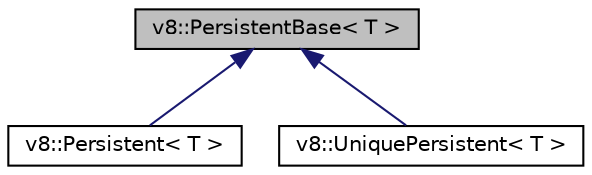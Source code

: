 digraph "v8::PersistentBase&lt; T &gt;"
{
  edge [fontname="Helvetica",fontsize="10",labelfontname="Helvetica",labelfontsize="10"];
  node [fontname="Helvetica",fontsize="10",shape=record];
  Node1 [label="v8::PersistentBase\< T \>",height=0.2,width=0.4,color="black", fillcolor="grey75", style="filled", fontcolor="black"];
  Node1 -> Node2 [dir="back",color="midnightblue",fontsize="10",style="solid",fontname="Helvetica"];
  Node2 [label="v8::Persistent\< T \>",height=0.2,width=0.4,color="black", fillcolor="white", style="filled",URL="$singletonv8_1_1Persistent.html"];
  Node1 -> Node3 [dir="back",color="midnightblue",fontsize="10",style="solid",fontname="Helvetica"];
  Node3 [label="v8::UniquePersistent\< T \>",height=0.2,width=0.4,color="black", fillcolor="white", style="filled",URL="$singletonv8_1_1UniquePersistent.html"];
}
